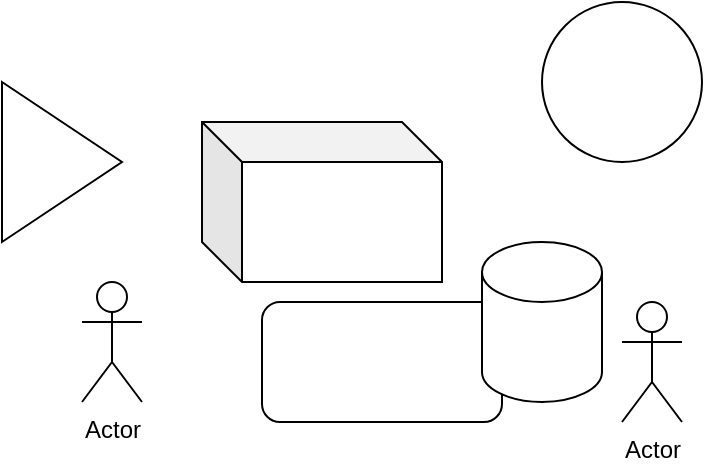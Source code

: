 <mxfile version="20.0.4" type="device"><diagram id="kRCyhYCdr6eHaMqwjp0A" name="Page-1"><mxGraphModel dx="827" dy="630" grid="1" gridSize="10" guides="1" tooltips="1" connect="1" arrows="1" fold="1" page="1" pageScale="1" pageWidth="850" pageHeight="1100" math="0" shadow="0"><root><mxCell id="0"/><mxCell id="1" parent="0"/><mxCell id="PKgHUhMmJ9fmeURKWLcB-1" value="" style="rounded=1;whiteSpace=wrap;html=1;" parent="1" vertex="1"><mxGeometry x="360" y="300" width="120" height="60" as="geometry"/></mxCell><mxCell id="PKgHUhMmJ9fmeURKWLcB-2" value="" style="triangle;whiteSpace=wrap;html=1;" parent="1" vertex="1"><mxGeometry x="230" y="190" width="60" height="80" as="geometry"/></mxCell><mxCell id="5-8HeCd2UCLicFFi7_ns-1" value="" style="shape=cylinder3;whiteSpace=wrap;html=1;boundedLbl=1;backgroundOutline=1;size=15;" parent="1" vertex="1"><mxGeometry x="470" y="270" width="60" height="80" as="geometry"/></mxCell><mxCell id="5-8HeCd2UCLicFFi7_ns-2" value="Actor" style="shape=umlActor;verticalLabelPosition=bottom;verticalAlign=top;html=1;outlineConnect=0;" parent="1" vertex="1"><mxGeometry x="270" y="290" width="30" height="60" as="geometry"/></mxCell><mxCell id="k1nWL-rR4O80GhOkWznb-1" value="" style="shape=cube;whiteSpace=wrap;html=1;boundedLbl=1;backgroundOutline=1;darkOpacity=0.05;darkOpacity2=0.1;" parent="1" vertex="1"><mxGeometry x="330" y="210" width="120" height="80" as="geometry"/></mxCell><mxCell id="FfMLmJUYn5X408zvC8Xj-1" value="" style="ellipse;whiteSpace=wrap;html=1;aspect=fixed;" vertex="1" parent="1"><mxGeometry x="500" y="150" width="80" height="80" as="geometry"/></mxCell><mxCell id="FfMLmJUYn5X408zvC8Xj-2" value="Actor" style="shape=umlActor;verticalLabelPosition=bottom;verticalAlign=top;html=1;outlineConnect=0;" vertex="1" parent="1"><mxGeometry x="540" y="300" width="30" height="60" as="geometry"/></mxCell></root></mxGraphModel></diagram></mxfile>